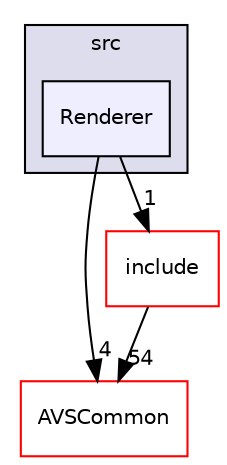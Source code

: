 digraph "/workplace/avs-device-sdk/capabilities/Alerts/acsdkAlerts/src/Renderer" {
  compound=true
  node [ fontsize="10", fontname="Helvetica"];
  edge [ labelfontsize="10", labelfontname="Helvetica"];
  subgraph clusterdir_d4c931f5af9ec6db4721ba1e8c33df3a {
    graph [ bgcolor="#ddddee", pencolor="black", label="src" fontname="Helvetica", fontsize="10", URL="dir_d4c931f5af9ec6db4721ba1e8c33df3a.html"]
  dir_16b986533b8a3666388797f407d8c76c [shape=box, label="Renderer", style="filled", fillcolor="#eeeeff", pencolor="black", URL="dir_16b986533b8a3666388797f407d8c76c.html"];
  }
  dir_13e65effb2bde530b17b3d5eefcd0266 [shape=box label="AVSCommon" fillcolor="white" style="filled" color="red" URL="dir_13e65effb2bde530b17b3d5eefcd0266.html"];
  dir_b1dfbf978be24d96bb3d3044801c647a [shape=box label="include" fillcolor="white" style="filled" color="red" URL="dir_b1dfbf978be24d96bb3d3044801c647a.html"];
  dir_16b986533b8a3666388797f407d8c76c->dir_13e65effb2bde530b17b3d5eefcd0266 [headlabel="4", labeldistance=1.5 headhref="dir_000292_000017.html"];
  dir_16b986533b8a3666388797f407d8c76c->dir_b1dfbf978be24d96bb3d3044801c647a [headlabel="1", labeldistance=1.5 headhref="dir_000292_000244.html"];
  dir_b1dfbf978be24d96bb3d3044801c647a->dir_13e65effb2bde530b17b3d5eefcd0266 [headlabel="54", labeldistance=1.5 headhref="dir_000244_000017.html"];
}

